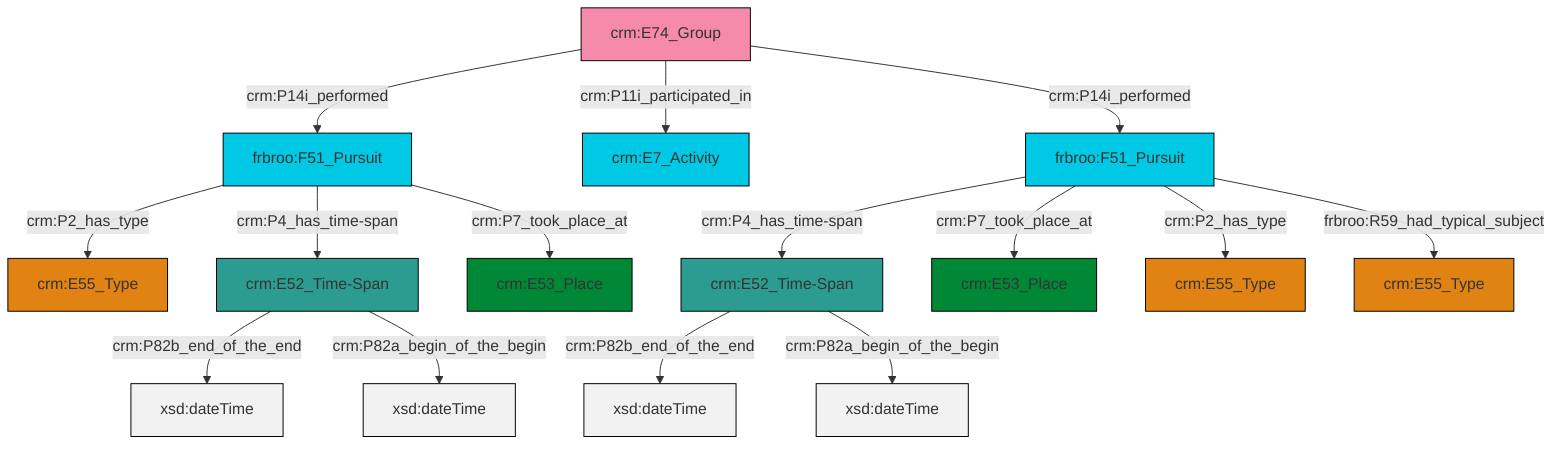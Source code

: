 graph TD
classDef Literal fill:#f2f2f2,stroke:#000000;
classDef CRM_Entity fill:#FFFFFF,stroke:#000000;
classDef Temporal_Entity fill:#00C9E6, stroke:#000000;
classDef Type fill:#E18312, stroke:#000000;
classDef Time-Span fill:#2C9C91, stroke:#000000;
classDef Appellation fill:#FFEB7F, stroke:#000000;
classDef Place fill:#008836, stroke:#000000;
classDef Persistent_Item fill:#B266B2, stroke:#000000;
classDef Conceptual_Object fill:#FFD700, stroke:#000000;
classDef Physical_Thing fill:#D2B48C, stroke:#000000;
classDef Actor fill:#f58aad, stroke:#000000;
classDef PC_Classes fill:#4ce600, stroke:#000000;
classDef Multi fill:#cccccc,stroke:#000000;

0["frbroo:F51_Pursuit"]:::Temporal_Entity -->|crm:P2_has_type| 1["crm:E55_Type"]:::Type
4["frbroo:F51_Pursuit"]:::Temporal_Entity -->|crm:P4_has_time-span| 2["crm:E52_Time-Span"]:::Time-Span
4["frbroo:F51_Pursuit"]:::Temporal_Entity -->|crm:P7_took_place_at| 5["crm:E53_Place"]:::Place
8["crm:E52_Time-Span"]:::Time-Span -->|crm:P82b_end_of_the_end| 9[xsd:dateTime]:::Literal
14["crm:E74_Group"]:::Actor -->|crm:P14i_performed| 0["frbroo:F51_Pursuit"]:::Temporal_Entity
4["frbroo:F51_Pursuit"]:::Temporal_Entity -->|crm:P2_has_type| 12["crm:E55_Type"]:::Type
14["crm:E74_Group"]:::Actor -->|crm:P11i_participated_in| 10["crm:E7_Activity"]:::Temporal_Entity
8["crm:E52_Time-Span"]:::Time-Span -->|crm:P82a_begin_of_the_begin| 19[xsd:dateTime]:::Literal
0["frbroo:F51_Pursuit"]:::Temporal_Entity -->|crm:P4_has_time-span| 8["crm:E52_Time-Span"]:::Time-Span
2["crm:E52_Time-Span"]:::Time-Span -->|crm:P82b_end_of_the_end| 25[xsd:dateTime]:::Literal
0["frbroo:F51_Pursuit"]:::Temporal_Entity -->|crm:P7_took_place_at| 6["crm:E53_Place"]:::Place
4["frbroo:F51_Pursuit"]:::Temporal_Entity -->|frbroo:R59_had_typical_subject| 15["crm:E55_Type"]:::Type
2["crm:E52_Time-Span"]:::Time-Span -->|crm:P82a_begin_of_the_begin| 27[xsd:dateTime]:::Literal
14["crm:E74_Group"]:::Actor -->|crm:P14i_performed| 4["frbroo:F51_Pursuit"]:::Temporal_Entity